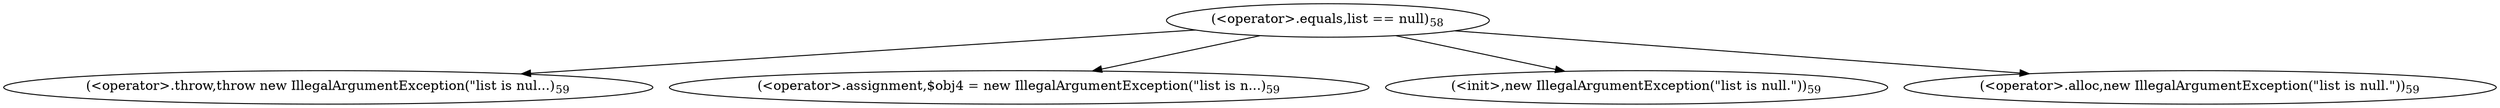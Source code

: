 digraph "&lt;init&gt;" {  
"219" [label = <(&lt;operator&gt;.equals,list == null)<SUB>58</SUB>> ]
"223" [label = <(&lt;operator&gt;.throw,throw new IllegalArgumentException(&quot;list is nul...)<SUB>59</SUB>> ]
"226" [label = <(&lt;operator&gt;.assignment,$obj4 = new IllegalArgumentException(&quot;list is n...)<SUB>59</SUB>> ]
"229" [label = <(&lt;init&gt;,new IllegalArgumentException(&quot;list is null.&quot;))<SUB>59</SUB>> ]
"228" [label = <(&lt;operator&gt;.alloc,new IllegalArgumentException(&quot;list is null.&quot;))<SUB>59</SUB>> ]
  "219" -> "228" 
  "219" -> "229" 
  "219" -> "223" 
  "219" -> "226" 
}
